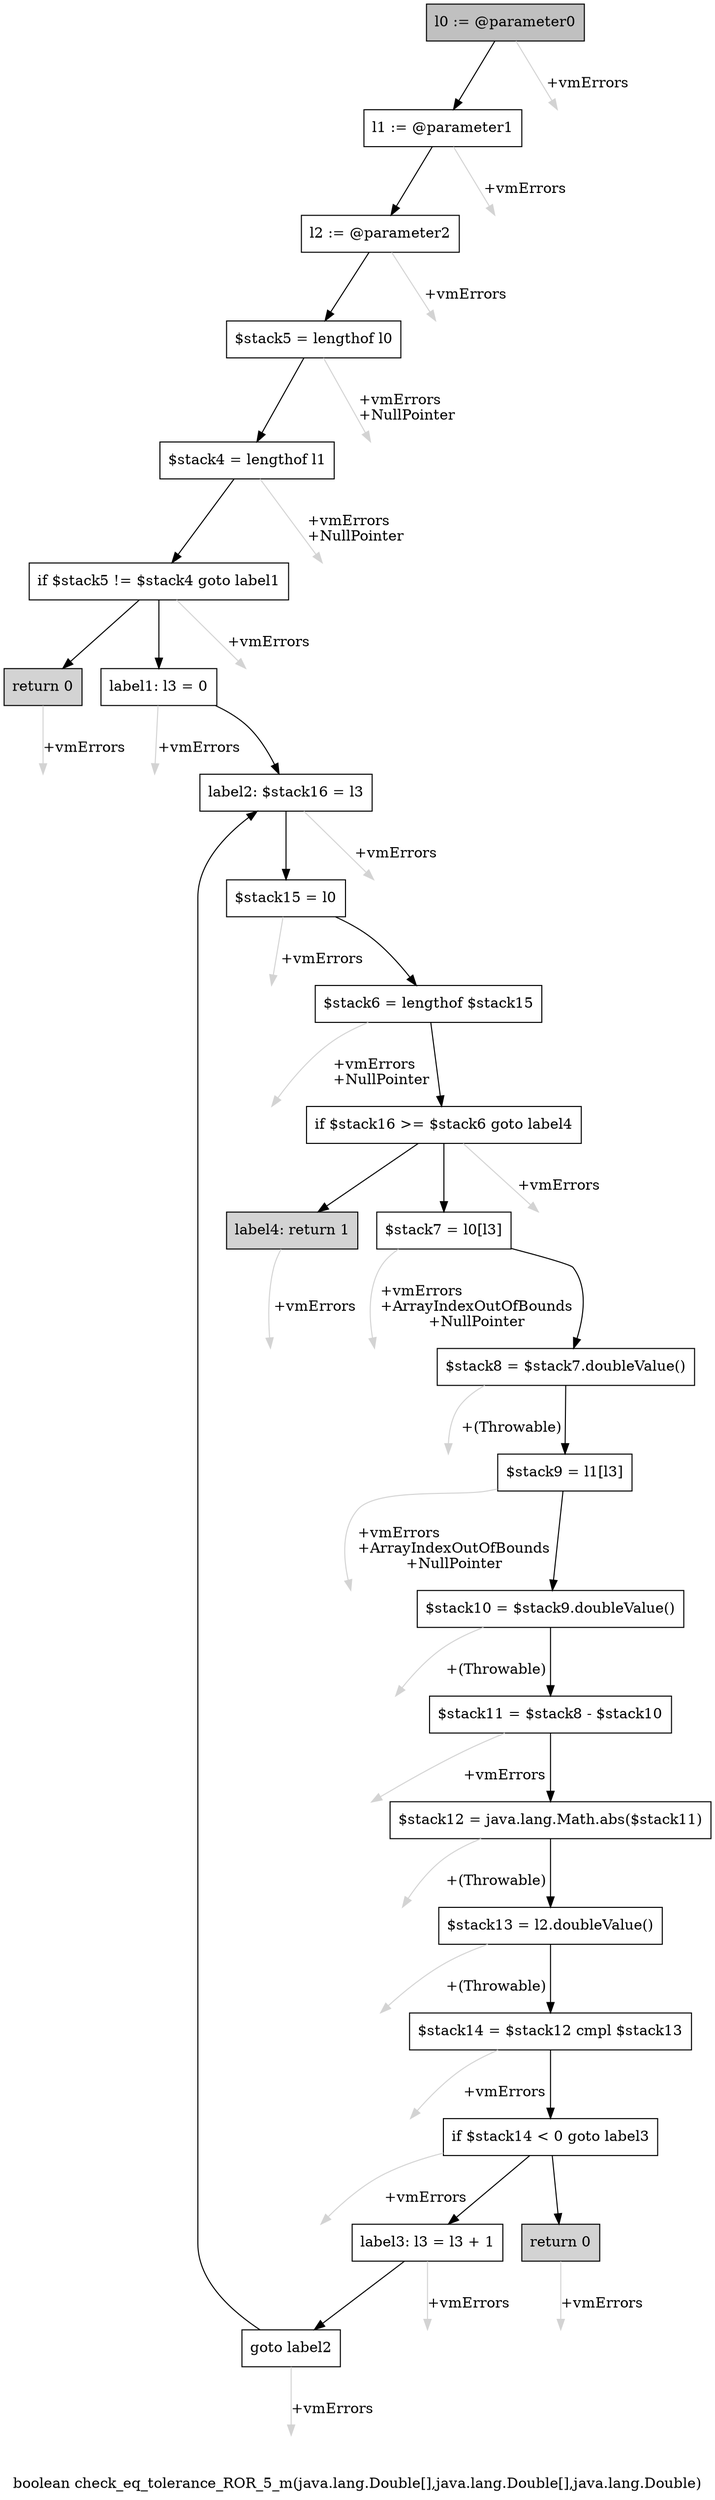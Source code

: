 digraph "boolean check_eq_tolerance_ROR_5_m(java.lang.Double[],java.lang.Double[],java.lang.Double)" {
    label="boolean check_eq_tolerance_ROR_5_m(java.lang.Double[],java.lang.Double[],java.lang.Double)";
    node [shape=box];
    "0" [style=filled,fillcolor=gray,label="l0 := @parameter0",];
    "1" [label="l1 := @parameter1",];
    "0"->"1" [color=black,];
    "25" [style=invis,label="Esc",];
    "0"->"25" [color=lightgray,label="\l+vmErrors",];
    "2" [label="l2 := @parameter2",];
    "1"->"2" [color=black,];
    "26" [style=invis,label="Esc",];
    "1"->"26" [color=lightgray,label="\l+vmErrors",];
    "3" [label="$stack5 = lengthof l0",];
    "2"->"3" [color=black,];
    "27" [style=invis,label="Esc",];
    "2"->"27" [color=lightgray,label="\l+vmErrors",];
    "4" [label="$stack4 = lengthof l1",];
    "3"->"4" [color=black,];
    "28" [style=invis,label="Esc",];
    "3"->"28" [color=lightgray,label="\l+vmErrors\l+NullPointer",];
    "5" [label="if $stack5 != $stack4 goto label1",];
    "4"->"5" [color=black,];
    "29" [style=invis,label="Esc",];
    "4"->"29" [color=lightgray,label="\l+vmErrors\l+NullPointer",];
    "6" [style=filled,fillcolor=lightgray,label="return 0",];
    "5"->"6" [color=black,];
    "7" [label="label1: l3 = 0",];
    "5"->"7" [color=black,];
    "30" [style=invis,label="Esc",];
    "5"->"30" [color=lightgray,label="\l+vmErrors",];
    "31" [style=invis,label="Esc",];
    "6"->"31" [color=lightgray,label="\l+vmErrors",];
    "8" [label="label2: $stack16 = l3",];
    "7"->"8" [color=black,];
    "32" [style=invis,label="Esc",];
    "7"->"32" [color=lightgray,label="\l+vmErrors",];
    "9" [label="$stack15 = l0",];
    "8"->"9" [color=black,];
    "33" [style=invis,label="Esc",];
    "8"->"33" [color=lightgray,label="\l+vmErrors",];
    "10" [label="$stack6 = lengthof $stack15",];
    "9"->"10" [color=black,];
    "34" [style=invis,label="Esc",];
    "9"->"34" [color=lightgray,label="\l+vmErrors",];
    "11" [label="if $stack16 >= $stack6 goto label4",];
    "10"->"11" [color=black,];
    "35" [style=invis,label="Esc",];
    "10"->"35" [color=lightgray,label="\l+vmErrors\l+NullPointer",];
    "12" [label="$stack7 = l0[l3]",];
    "11"->"12" [color=black,];
    "24" [style=filled,fillcolor=lightgray,label="label4: return 1",];
    "11"->"24" [color=black,];
    "36" [style=invis,label="Esc",];
    "11"->"36" [color=lightgray,label="\l+vmErrors",];
    "13" [label="$stack8 = $stack7.doubleValue()",];
    "12"->"13" [color=black,];
    "37" [style=invis,label="Esc",];
    "12"->"37" [color=lightgray,label="\l+vmErrors\l+ArrayIndexOutOfBounds\l+NullPointer",];
    "14" [label="$stack9 = l1[l3]",];
    "13"->"14" [color=black,];
    "38" [style=invis,label="Esc",];
    "13"->"38" [color=lightgray,label="\l+(Throwable)",];
    "15" [label="$stack10 = $stack9.doubleValue()",];
    "14"->"15" [color=black,];
    "39" [style=invis,label="Esc",];
    "14"->"39" [color=lightgray,label="\l+vmErrors\l+ArrayIndexOutOfBounds\l+NullPointer",];
    "16" [label="$stack11 = $stack8 - $stack10",];
    "15"->"16" [color=black,];
    "40" [style=invis,label="Esc",];
    "15"->"40" [color=lightgray,label="\l+(Throwable)",];
    "17" [label="$stack12 = java.lang.Math.abs($stack11)",];
    "16"->"17" [color=black,];
    "41" [style=invis,label="Esc",];
    "16"->"41" [color=lightgray,label="\l+vmErrors",];
    "18" [label="$stack13 = l2.doubleValue()",];
    "17"->"18" [color=black,];
    "42" [style=invis,label="Esc",];
    "17"->"42" [color=lightgray,label="\l+(Throwable)",];
    "19" [label="$stack14 = $stack12 cmpl $stack13",];
    "18"->"19" [color=black,];
    "43" [style=invis,label="Esc",];
    "18"->"43" [color=lightgray,label="\l+(Throwable)",];
    "20" [label="if $stack14 < 0 goto label3",];
    "19"->"20" [color=black,];
    "44" [style=invis,label="Esc",];
    "19"->"44" [color=lightgray,label="\l+vmErrors",];
    "21" [style=filled,fillcolor=lightgray,label="return 0",];
    "20"->"21" [color=black,];
    "22" [label="label3: l3 = l3 + 1",];
    "20"->"22" [color=black,];
    "45" [style=invis,label="Esc",];
    "20"->"45" [color=lightgray,label="\l+vmErrors",];
    "46" [style=invis,label="Esc",];
    "21"->"46" [color=lightgray,label="\l+vmErrors",];
    "23" [label="goto label2",];
    "22"->"23" [color=black,];
    "47" [style=invis,label="Esc",];
    "22"->"47" [color=lightgray,label="\l+vmErrors",];
    "23"->"8" [color=black,];
    "48" [style=invis,label="Esc",];
    "23"->"48" [color=lightgray,label="\l+vmErrors",];
    "49" [style=invis,label="Esc",];
    "24"->"49" [color=lightgray,label="\l+vmErrors",];
}
